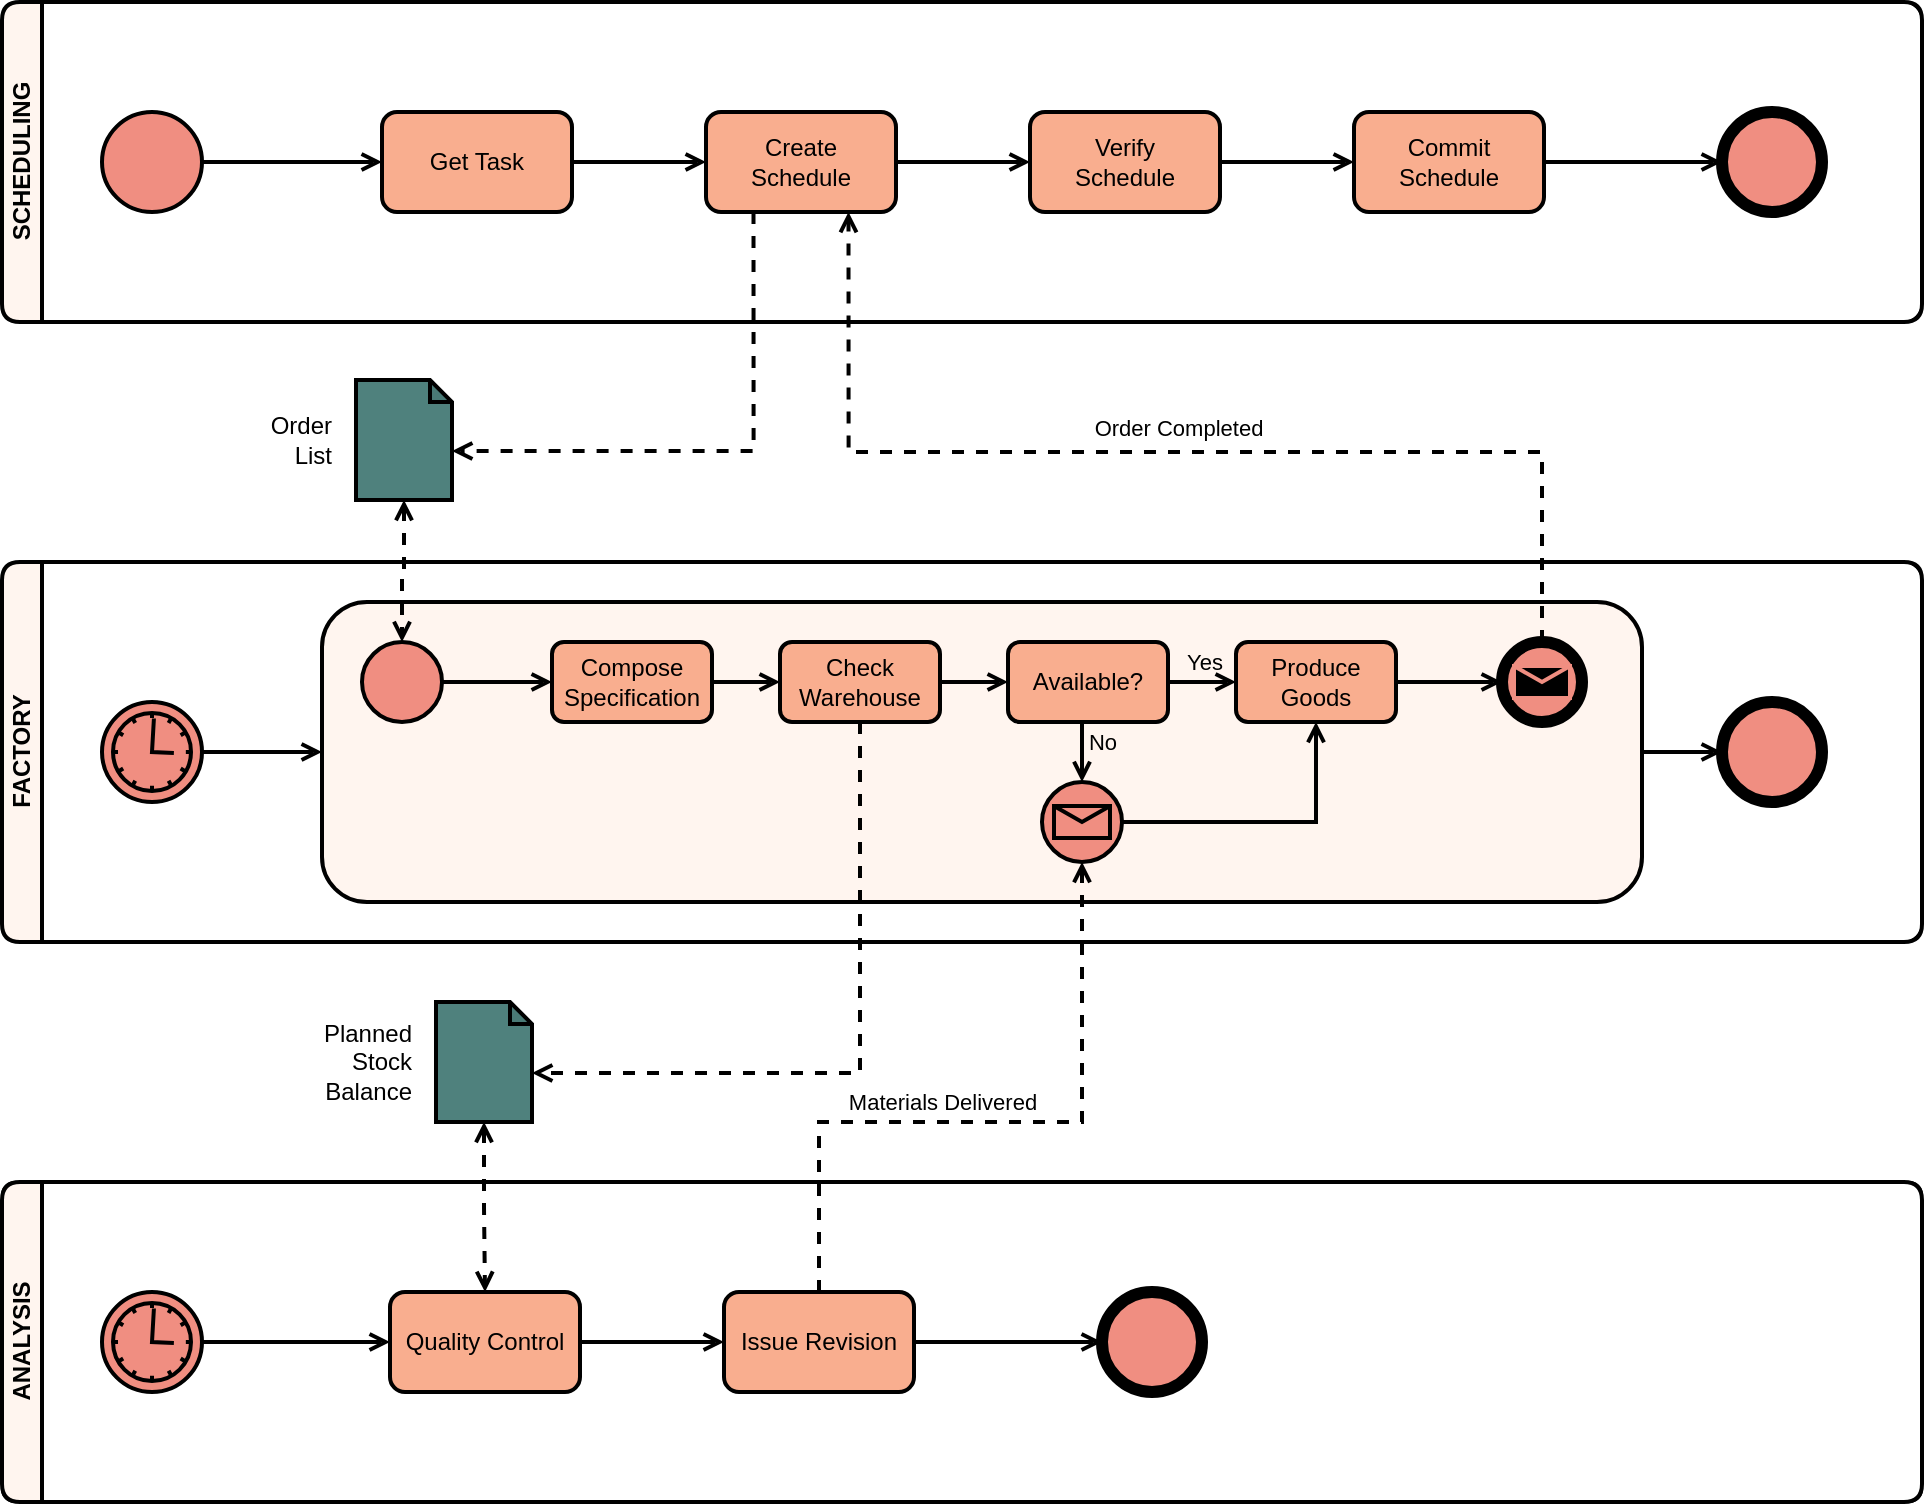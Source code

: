 <mxfile version="15.5.8" type="github"><diagram id="FB1ySnF5XsnlFVpifoGI" name="Page-1"><mxGraphModel dx="1426" dy="681" grid="1" gridSize="10" guides="1" tooltips="1" connect="1" arrows="1" fold="1" page="1" pageScale="1" pageWidth="850" pageHeight="1100" math="0" shadow="0"><root><mxCell id="0"/><mxCell id="1" parent="0"/><mxCell id="Tj2pB22FIySYVLev_0by-1" value="" style="rounded=1;whiteSpace=wrap;html=1;arcSize=4;fillColor=none;" parent="1" vertex="1"><mxGeometry x="430" y="920" width="960" height="160" as="geometry"/></mxCell><mxCell id="Tj2pB22FIySYVLev_0by-2" value="" style="rounded=1;whiteSpace=wrap;html=1;arcSize=5;fillColor=none;" parent="1" vertex="1"><mxGeometry x="430" y="610" width="960" height="190" as="geometry"/></mxCell><mxCell id="Tj2pB22FIySYVLev_0by-3" value="" style="rounded=1;whiteSpace=wrap;html=1;arcSize=6;fillColor=none;" parent="1" vertex="1"><mxGeometry x="430" y="330" width="960" height="160" as="geometry"/></mxCell><mxCell id="Tj2pB22FIySYVLev_0by-4" value="SCHEDULING" style="swimlane;html=1;horizontal=0;startSize=20;rounded=1;strokeWidth=2;fillColor=#FFF5EF;" parent="1" vertex="1"><mxGeometry x="430" y="330" width="960" height="160" as="geometry"/></mxCell><mxCell id="Tj2pB22FIySYVLev_0by-5" value="" style="shape=mxgraph.bpmn.shape;html=1;verticalLabelPosition=bottom;labelBackgroundColor=#ffffff;verticalAlign=top;align=center;perimeter=ellipsePerimeter;outlineConnect=0;outline=standard;symbol=general;rounded=1;strokeWidth=2;fillColor=#F08E81;" parent="Tj2pB22FIySYVLev_0by-4" vertex="1"><mxGeometry x="50" y="55" width="50" height="50" as="geometry"/></mxCell><mxCell id="Tj2pB22FIySYVLev_0by-6" value="" style="shape=mxgraph.bpmn.shape;html=1;verticalLabelPosition=bottom;labelBackgroundColor=#ffffff;verticalAlign=top;align=center;perimeter=ellipsePerimeter;outlineConnect=0;outline=end;symbol=general;fontFamily=Helvetica;fontSize=12;fontColor=#000000;strokeColor=#000000;strokeWidth=2;fillColor=#F08E81;" parent="Tj2pB22FIySYVLev_0by-4" vertex="1"><mxGeometry x="860" y="55" width="50" height="50" as="geometry"/></mxCell><mxCell id="Tj2pB22FIySYVLev_0by-7" value="FACTORY" style="swimlane;html=1;horizontal=0;startSize=20;rounded=1;strokeWidth=2;fillColor=#FFF5EF;" parent="1" vertex="1"><mxGeometry x="430" y="610" width="960" height="190" as="geometry"/></mxCell><mxCell id="Tj2pB22FIySYVLev_0by-8" style="edgeStyle=orthogonalEdgeStyle;rounded=0;orthogonalLoop=1;jettySize=auto;html=1;exitX=1;exitY=0.5;exitDx=0;exitDy=0;entryX=0;entryY=0.5;entryDx=0;entryDy=0;strokeWidth=2;endArrow=open;endFill=0;" parent="Tj2pB22FIySYVLev_0by-7" source="Tj2pB22FIySYVLev_0by-9" target="Tj2pB22FIySYVLev_0by-11" edge="1"><mxGeometry relative="1" as="geometry"/></mxCell><mxCell id="Tj2pB22FIySYVLev_0by-9" value="" style="shape=mxgraph.bpmn.shape;html=1;verticalLabelPosition=bottom;labelBackgroundColor=#ffffff;verticalAlign=top;align=center;perimeter=ellipsePerimeter;outlineConnect=0;outline=eventInt;symbol=timer;rounded=1;strokeWidth=2;fillColor=#F08E81;" parent="Tj2pB22FIySYVLev_0by-7" vertex="1"><mxGeometry x="50" y="70" width="50" height="50" as="geometry"/></mxCell><mxCell id="Tj2pB22FIySYVLev_0by-10" style="edgeStyle=orthogonalEdgeStyle;rounded=0;orthogonalLoop=1;jettySize=auto;html=1;exitX=1;exitY=0.5;exitDx=0;exitDy=0;entryX=0;entryY=0.5;entryDx=0;entryDy=0;strokeWidth=2;endArrow=open;endFill=0;" parent="Tj2pB22FIySYVLev_0by-7" source="Tj2pB22FIySYVLev_0by-11" target="Tj2pB22FIySYVLev_0by-12" edge="1"><mxGeometry relative="1" as="geometry"/></mxCell><mxCell id="Tj2pB22FIySYVLev_0by-11" value="" style="shape=ext;rounded=1;html=1;whiteSpace=wrap;strokeWidth=2;fillColor=#FFF5EF;" parent="Tj2pB22FIySYVLev_0by-7" vertex="1"><mxGeometry x="160" y="20" width="660" height="150" as="geometry"/></mxCell><mxCell id="Tj2pB22FIySYVLev_0by-12" value="" style="shape=mxgraph.bpmn.shape;html=1;verticalLabelPosition=bottom;labelBackgroundColor=#ffffff;verticalAlign=top;align=center;perimeter=ellipsePerimeter;outlineConnect=0;outline=end;symbol=general;fontFamily=Helvetica;fontSize=12;fontColor=#000000;strokeColor=#000000;strokeWidth=2;fillColor=#F08E81;" parent="Tj2pB22FIySYVLev_0by-7" vertex="1"><mxGeometry x="860" y="70" width="50" height="50" as="geometry"/></mxCell><mxCell id="Tj2pB22FIySYVLev_0by-13" value="" style="shape=mxgraph.bpmn.shape;html=1;verticalLabelPosition=bottom;labelBackgroundColor=#ffffff;verticalAlign=top;align=center;perimeter=ellipsePerimeter;outlineConnect=0;outline=standard;symbol=general;rounded=1;strokeWidth=2;fillColor=#F08E81;" parent="Tj2pB22FIySYVLev_0by-7" vertex="1"><mxGeometry x="180" y="40" width="40" height="40" as="geometry"/></mxCell><mxCell id="Tj2pB22FIySYVLev_0by-14" value="" style="shape=mxgraph.bpmn.shape;html=1;verticalLabelPosition=bottom;labelBackgroundColor=#ffffff;verticalAlign=top;align=center;perimeter=ellipsePerimeter;outlineConnect=0;outline=end;symbol=message;fontFamily=Helvetica;fontSize=12;fontColor=#000000;strokeColor=#000000;strokeWidth=2;fillColor=#F08E81;" parent="Tj2pB22FIySYVLev_0by-7" vertex="1"><mxGeometry x="750" y="40" width="40" height="40" as="geometry"/></mxCell><mxCell id="Tj2pB22FIySYVLev_0by-15" value="" style="shape=mxgraph.bpmn.shape;html=1;verticalLabelPosition=bottom;labelBackgroundColor=#ffffff;verticalAlign=top;align=center;perimeter=ellipsePerimeter;outlineConnect=0;outline=standard;symbol=message;aspect=fixed;strokeWidth=2;fillColor=#F08E81;" parent="Tj2pB22FIySYVLev_0by-7" vertex="1"><mxGeometry x="520" y="110" width="40" height="40" as="geometry"/></mxCell><mxCell id="Tj2pB22FIySYVLev_0by-16" value="ANALYSIS" style="swimlane;html=1;horizontal=0;startSize=20;rounded=1;strokeWidth=2;fillColor=#FFF5EF;" parent="1" vertex="1"><mxGeometry x="430" y="920" width="960" height="160" as="geometry"/></mxCell><mxCell id="Tj2pB22FIySYVLev_0by-17" value="" style="shape=mxgraph.bpmn.shape;html=1;verticalLabelPosition=bottom;labelBackgroundColor=#ffffff;verticalAlign=top;align=center;perimeter=ellipsePerimeter;outlineConnect=0;outline=eventInt;symbol=timer;rounded=1;strokeWidth=2;fillColor=#F08E81;" parent="Tj2pB22FIySYVLev_0by-16" vertex="1"><mxGeometry x="50" y="55" width="50" height="50" as="geometry"/></mxCell><mxCell id="Tj2pB22FIySYVLev_0by-18" value="" style="edgeStyle=orthogonalEdgeStyle;rounded=0;orthogonalLoop=1;jettySize=auto;html=1;strokeWidth=2;endArrow=open;endFill=0;" parent="1" source="Tj2pB22FIySYVLev_0by-19" target="Tj2pB22FIySYVLev_0by-23" edge="1"><mxGeometry relative="1" as="geometry"/></mxCell><mxCell id="Tj2pB22FIySYVLev_0by-19" value="Get Task" style="shape=ext;rounded=1;html=1;whiteSpace=wrap;fontFamily=Helvetica;fontSize=12;fontColor=#000000;align=center;strokeColor=#000000;strokeWidth=2;fillColor=#F9AE8F;" parent="1" vertex="1"><mxGeometry x="620" y="385" width="95" height="50" as="geometry"/></mxCell><mxCell id="Tj2pB22FIySYVLev_0by-20" value="" style="edgeStyle=orthogonalEdgeStyle;rounded=0;orthogonalLoop=1;jettySize=auto;html=1;strokeWidth=2;endArrow=open;endFill=0;" parent="1" source="Tj2pB22FIySYVLev_0by-5" target="Tj2pB22FIySYVLev_0by-19" edge="1"><mxGeometry relative="1" as="geometry"/></mxCell><mxCell id="Tj2pB22FIySYVLev_0by-21" value="" style="edgeStyle=orthogonalEdgeStyle;rounded=0;orthogonalLoop=1;jettySize=auto;html=1;strokeWidth=2;endArrow=open;endFill=0;" parent="1" source="Tj2pB22FIySYVLev_0by-23" target="Tj2pB22FIySYVLev_0by-25" edge="1"><mxGeometry relative="1" as="geometry"/></mxCell><mxCell id="Tj2pB22FIySYVLev_0by-22" style="edgeStyle=orthogonalEdgeStyle;rounded=0;orthogonalLoop=1;jettySize=auto;html=1;exitX=0.25;exitY=1;exitDx=0;exitDy=0;entryX=0;entryY=0;entryDx=48.0;entryDy=35.5;entryPerimeter=0;endArrow=open;endFill=0;dashed=1;strokeWidth=2;" parent="1" source="Tj2pB22FIySYVLev_0by-23" target="Tj2pB22FIySYVLev_0by-44" edge="1"><mxGeometry relative="1" as="geometry"><Array as="points"><mxPoint x="806" y="555"/></Array></mxGeometry></mxCell><mxCell id="Tj2pB22FIySYVLev_0by-23" value="Create &lt;br&gt;Schedule" style="shape=ext;rounded=1;html=1;whiteSpace=wrap;fontFamily=Helvetica;fontSize=12;fontColor=#000000;align=center;strokeColor=#000000;strokeWidth=2;fillColor=#F9AE8F;" parent="1" vertex="1"><mxGeometry x="782" y="385" width="95" height="50" as="geometry"/></mxCell><mxCell id="Tj2pB22FIySYVLev_0by-24" value="" style="edgeStyle=orthogonalEdgeStyle;rounded=0;orthogonalLoop=1;jettySize=auto;html=1;strokeWidth=2;endArrow=open;endFill=0;" parent="1" source="Tj2pB22FIySYVLev_0by-25" target="Tj2pB22FIySYVLev_0by-27" edge="1"><mxGeometry relative="1" as="geometry"/></mxCell><mxCell id="Tj2pB22FIySYVLev_0by-25" value="Verify &lt;br&gt;Schedule" style="shape=ext;rounded=1;html=1;whiteSpace=wrap;fontFamily=Helvetica;fontSize=12;fontColor=#000000;align=center;strokeColor=#000000;strokeWidth=2;fillColor=#F9AE8F;" parent="1" vertex="1"><mxGeometry x="944" y="385" width="95" height="50" as="geometry"/></mxCell><mxCell id="Tj2pB22FIySYVLev_0by-26" value="" style="edgeStyle=orthogonalEdgeStyle;rounded=0;orthogonalLoop=1;jettySize=auto;html=1;strokeWidth=2;endArrow=open;endFill=0;" parent="1" source="Tj2pB22FIySYVLev_0by-27" target="Tj2pB22FIySYVLev_0by-6" edge="1"><mxGeometry relative="1" as="geometry"/></mxCell><mxCell id="Tj2pB22FIySYVLev_0by-27" value="Commit Schedule" style="shape=ext;rounded=1;html=1;whiteSpace=wrap;fontFamily=Helvetica;fontSize=12;fontColor=#000000;align=center;strokeColor=#000000;strokeWidth=2;fillColor=#F9AE8F;" parent="1" vertex="1"><mxGeometry x="1106" y="385" width="95" height="50" as="geometry"/></mxCell><mxCell id="Tj2pB22FIySYVLev_0by-28" value="" style="edgeStyle=orthogonalEdgeStyle;rounded=0;orthogonalLoop=1;jettySize=auto;html=1;strokeWidth=2;endArrow=open;endFill=0;" parent="1" source="Tj2pB22FIySYVLev_0by-29" target="Tj2pB22FIySYVLev_0by-33" edge="1"><mxGeometry relative="1" as="geometry"/></mxCell><mxCell id="Tj2pB22FIySYVLev_0by-29" value="Compose Specification" style="shape=ext;rounded=1;html=1;whiteSpace=wrap;fontFamily=Helvetica;fontSize=12;fontColor=#000000;align=center;strokeColor=#000000;strokeWidth=2;fillColor=#F9AE8F;" parent="1" vertex="1"><mxGeometry x="705" y="650" width="80" height="40" as="geometry"/></mxCell><mxCell id="Tj2pB22FIySYVLev_0by-30" value="" style="edgeStyle=orthogonalEdgeStyle;rounded=0;orthogonalLoop=1;jettySize=auto;html=1;strokeWidth=2;endArrow=open;endFill=0;" parent="1" source="Tj2pB22FIySYVLev_0by-13" target="Tj2pB22FIySYVLev_0by-29" edge="1"><mxGeometry relative="1" as="geometry"/></mxCell><mxCell id="Tj2pB22FIySYVLev_0by-31" value="" style="edgeStyle=orthogonalEdgeStyle;rounded=0;orthogonalLoop=1;jettySize=auto;html=1;strokeWidth=2;endArrow=open;endFill=0;" parent="1" source="Tj2pB22FIySYVLev_0by-33" target="Tj2pB22FIySYVLev_0by-37" edge="1"><mxGeometry relative="1" as="geometry"/></mxCell><mxCell id="Tj2pB22FIySYVLev_0by-32" style="edgeStyle=orthogonalEdgeStyle;rounded=0;orthogonalLoop=1;jettySize=auto;html=1;exitX=0.5;exitY=1;exitDx=0;exitDy=0;entryX=0;entryY=0;entryDx=48.0;entryDy=35.5;entryPerimeter=0;dashed=1;strokeWidth=2;endArrow=open;endFill=0;" parent="1" source="Tj2pB22FIySYVLev_0by-33" target="Tj2pB22FIySYVLev_0by-54" edge="1"><mxGeometry relative="1" as="geometry"/></mxCell><mxCell id="Tj2pB22FIySYVLev_0by-33" value="Check Warehouse" style="shape=ext;rounded=1;html=1;whiteSpace=wrap;fontFamily=Helvetica;fontSize=12;fontColor=#000000;align=center;strokeColor=#000000;strokeWidth=2;fillColor=#F9AE8F;" parent="1" vertex="1"><mxGeometry x="819" y="650" width="80" height="40" as="geometry"/></mxCell><mxCell id="Tj2pB22FIySYVLev_0by-34" value="" style="edgeStyle=orthogonalEdgeStyle;rounded=0;orthogonalLoop=1;jettySize=auto;html=1;strokeWidth=2;endArrow=open;endFill=0;labelBackgroundColor=none;" parent="1" source="Tj2pB22FIySYVLev_0by-37" target="Tj2pB22FIySYVLev_0by-39" edge="1"><mxGeometry relative="1" as="geometry"/></mxCell><mxCell id="Tj2pB22FIySYVLev_0by-35" value="Yes" style="edgeLabel;html=1;align=center;verticalAlign=middle;resizable=0;points=[];labelBackgroundColor=none;" parent="Tj2pB22FIySYVLev_0by-34" vertex="1" connectable="0"><mxGeometry x="0.024" relative="1" as="geometry"><mxPoint x="1" y="-10.06" as="offset"/></mxGeometry></mxCell><mxCell id="Tj2pB22FIySYVLev_0by-36" value="No" style="edgeStyle=orthogonalEdgeStyle;rounded=0;orthogonalLoop=1;jettySize=auto;html=1;exitX=0.5;exitY=1;exitDx=0;exitDy=0;entryX=0.5;entryY=0;entryDx=0;entryDy=0;strokeWidth=2;endArrow=open;endFill=0;labelBackgroundColor=none;" parent="1" source="Tj2pB22FIySYVLev_0by-37" target="Tj2pB22FIySYVLev_0by-15" edge="1"><mxGeometry x="-0.231" y="10" relative="1" as="geometry"><mxPoint as="offset"/></mxGeometry></mxCell><mxCell id="Tj2pB22FIySYVLev_0by-37" value="Available?" style="shape=ext;rounded=1;html=1;whiteSpace=wrap;fontFamily=Helvetica;fontSize=12;fontColor=#000000;align=center;strokeColor=#000000;strokeWidth=2;fillColor=#F9AE8F;" parent="1" vertex="1"><mxGeometry x="933" y="650" width="80" height="40" as="geometry"/></mxCell><mxCell id="Tj2pB22FIySYVLev_0by-38" value="" style="edgeStyle=orthogonalEdgeStyle;rounded=0;orthogonalLoop=1;jettySize=auto;html=1;strokeWidth=2;endArrow=open;endFill=0;" parent="1" source="Tj2pB22FIySYVLev_0by-39" target="Tj2pB22FIySYVLev_0by-14" edge="1"><mxGeometry relative="1" as="geometry"/></mxCell><mxCell id="Tj2pB22FIySYVLev_0by-39" value="Produce Goods" style="shape=ext;rounded=1;html=1;whiteSpace=wrap;fontFamily=Helvetica;fontSize=12;fontColor=#000000;align=center;strokeColor=#000000;strokeWidth=2;fillColor=#F9AE8F;" parent="1" vertex="1"><mxGeometry x="1047" y="650" width="80" height="40" as="geometry"/></mxCell><mxCell id="Tj2pB22FIySYVLev_0by-40" style="edgeStyle=orthogonalEdgeStyle;rounded=0;orthogonalLoop=1;jettySize=auto;html=1;exitX=1;exitY=0.5;exitDx=0;exitDy=0;entryX=0.5;entryY=1;entryDx=0;entryDy=0;strokeWidth=2;endArrow=open;endFill=0;" parent="1" source="Tj2pB22FIySYVLev_0by-15" target="Tj2pB22FIySYVLev_0by-39" edge="1"><mxGeometry relative="1" as="geometry"/></mxCell><mxCell id="Tj2pB22FIySYVLev_0by-41" style="edgeStyle=orthogonalEdgeStyle;rounded=0;orthogonalLoop=1;jettySize=auto;html=1;exitX=0.5;exitY=0;exitDx=0;exitDy=0;entryX=0.75;entryY=1;entryDx=0;entryDy=0;endArrow=open;endFill=0;dashed=1;strokeWidth=2;" parent="1" source="Tj2pB22FIySYVLev_0by-14" target="Tj2pB22FIySYVLev_0by-23" edge="1"><mxGeometry relative="1" as="geometry"><Array as="points"><mxPoint x="1200" y="555"/><mxPoint x="853" y="555"/></Array></mxGeometry></mxCell><mxCell id="Tj2pB22FIySYVLev_0by-42" value="Order Completed" style="edgeLabel;html=1;align=center;verticalAlign=middle;resizable=0;points=[];" parent="Tj2pB22FIySYVLev_0by-41" vertex="1" connectable="0"><mxGeometry x="0.067" y="1" relative="1" as="geometry"><mxPoint x="22.53" y="-13.53" as="offset"/></mxGeometry></mxCell><mxCell id="Tj2pB22FIySYVLev_0by-43" style="edgeStyle=orthogonalEdgeStyle;rounded=0;orthogonalLoop=1;jettySize=auto;html=1;exitX=0.5;exitY=1;exitDx=0;exitDy=0;exitPerimeter=0;entryX=0.5;entryY=0;entryDx=0;entryDy=0;endArrow=open;endFill=0;startArrow=open;startFill=0;dashed=1;strokeWidth=2;" parent="1" source="Tj2pB22FIySYVLev_0by-44" target="Tj2pB22FIySYVLev_0by-13" edge="1"><mxGeometry relative="1" as="geometry"/></mxCell><mxCell id="Tj2pB22FIySYVLev_0by-44" value="Order List" style="shape=note;whiteSpace=wrap;html=1;backgroundOutline=1;darkOpacity=0.05;size=11;labelPosition=left;verticalLabelPosition=middle;align=right;verticalAlign=middle;spacingRight=10;strokeWidth=2;fillColor=#4F817D;" parent="1" vertex="1"><mxGeometry x="607" y="519" width="48" height="60" as="geometry"/></mxCell><mxCell id="Tj2pB22FIySYVLev_0by-45" value="" style="edgeStyle=orthogonalEdgeStyle;rounded=0;orthogonalLoop=1;jettySize=auto;html=1;strokeWidth=2;endArrow=open;endFill=0;" parent="1" source="Tj2pB22FIySYVLev_0by-46" target="Tj2pB22FIySYVLev_0by-51" edge="1"><mxGeometry relative="1" as="geometry"/></mxCell><mxCell id="Tj2pB22FIySYVLev_0by-46" value="Quality Control" style="shape=ext;rounded=1;html=1;whiteSpace=wrap;fontFamily=Helvetica;fontSize=12;fontColor=#000000;align=center;strokeColor=#000000;strokeWidth=2;fillColor=#F9AE8F;" parent="1" vertex="1"><mxGeometry x="624" y="975" width="95" height="50" as="geometry"/></mxCell><mxCell id="Tj2pB22FIySYVLev_0by-47" value="" style="edgeStyle=orthogonalEdgeStyle;rounded=0;orthogonalLoop=1;jettySize=auto;html=1;strokeWidth=2;endArrow=open;endFill=0;" parent="1" source="Tj2pB22FIySYVLev_0by-17" target="Tj2pB22FIySYVLev_0by-46" edge="1"><mxGeometry relative="1" as="geometry"/></mxCell><mxCell id="Tj2pB22FIySYVLev_0by-48" value="" style="edgeStyle=orthogonalEdgeStyle;rounded=0;orthogonalLoop=1;jettySize=auto;html=1;strokeWidth=2;endArrow=open;endFill=0;" parent="1" source="Tj2pB22FIySYVLev_0by-51" target="Tj2pB22FIySYVLev_0by-52" edge="1"><mxGeometry relative="1" as="geometry"/></mxCell><mxCell id="Tj2pB22FIySYVLev_0by-49" style="edgeStyle=orthogonalEdgeStyle;rounded=0;orthogonalLoop=1;jettySize=auto;html=1;exitX=0.5;exitY=0;exitDx=0;exitDy=0;entryX=0.5;entryY=1;entryDx=0;entryDy=0;dashed=1;strokeWidth=2;endArrow=open;endFill=0;" parent="1" source="Tj2pB22FIySYVLev_0by-51" target="Tj2pB22FIySYVLev_0by-15" edge="1"><mxGeometry relative="1" as="geometry"><Array as="points"><mxPoint x="839" y="890"/><mxPoint x="970" y="890"/></Array></mxGeometry></mxCell><mxCell id="Tj2pB22FIySYVLev_0by-50" value="Materials Delivered" style="edgeLabel;html=1;align=center;verticalAlign=middle;resizable=0;points=[];" parent="Tj2pB22FIySYVLev_0by-49" vertex="1" connectable="0"><mxGeometry x="-0.25" relative="1" as="geometry"><mxPoint x="16.43" y="-10" as="offset"/></mxGeometry></mxCell><mxCell id="Tj2pB22FIySYVLev_0by-51" value="Issue Revision" style="shape=ext;rounded=1;html=1;whiteSpace=wrap;fontFamily=Helvetica;fontSize=12;fontColor=#000000;align=center;strokeColor=#000000;strokeWidth=2;fillColor=#F9AE8F;" parent="1" vertex="1"><mxGeometry x="791" y="975" width="95" height="50" as="geometry"/></mxCell><mxCell id="Tj2pB22FIySYVLev_0by-52" value="" style="shape=mxgraph.bpmn.shape;html=1;verticalLabelPosition=bottom;labelBackgroundColor=#ffffff;verticalAlign=top;align=center;perimeter=ellipsePerimeter;outlineConnect=0;outline=end;symbol=general;fontFamily=Helvetica;fontSize=12;fontColor=#000000;strokeColor=#000000;strokeWidth=2;fillColor=#F08E81;" parent="1" vertex="1"><mxGeometry x="980" y="975" width="50" height="50" as="geometry"/></mxCell><mxCell id="Tj2pB22FIySYVLev_0by-53" style="edgeStyle=orthogonalEdgeStyle;rounded=0;orthogonalLoop=1;jettySize=auto;html=1;exitX=0.5;exitY=1;exitDx=0;exitDy=0;exitPerimeter=0;entryX=0.5;entryY=0;entryDx=0;entryDy=0;dashed=1;startArrow=open;startFill=0;endArrow=open;endFill=0;strokeWidth=2;" parent="1" source="Tj2pB22FIySYVLev_0by-54" target="Tj2pB22FIySYVLev_0by-46" edge="1"><mxGeometry relative="1" as="geometry"/></mxCell><mxCell id="Tj2pB22FIySYVLev_0by-54" value="Planned Stock Balance" style="shape=note;whiteSpace=wrap;html=1;backgroundOutline=1;darkOpacity=0.05;size=11;labelPosition=left;verticalLabelPosition=middle;align=right;verticalAlign=middle;spacingRight=10;strokeWidth=2;fillColor=#4F817D;" parent="1" vertex="1"><mxGeometry x="647" y="830" width="48" height="60" as="geometry"/></mxCell></root></mxGraphModel></diagram></mxfile>